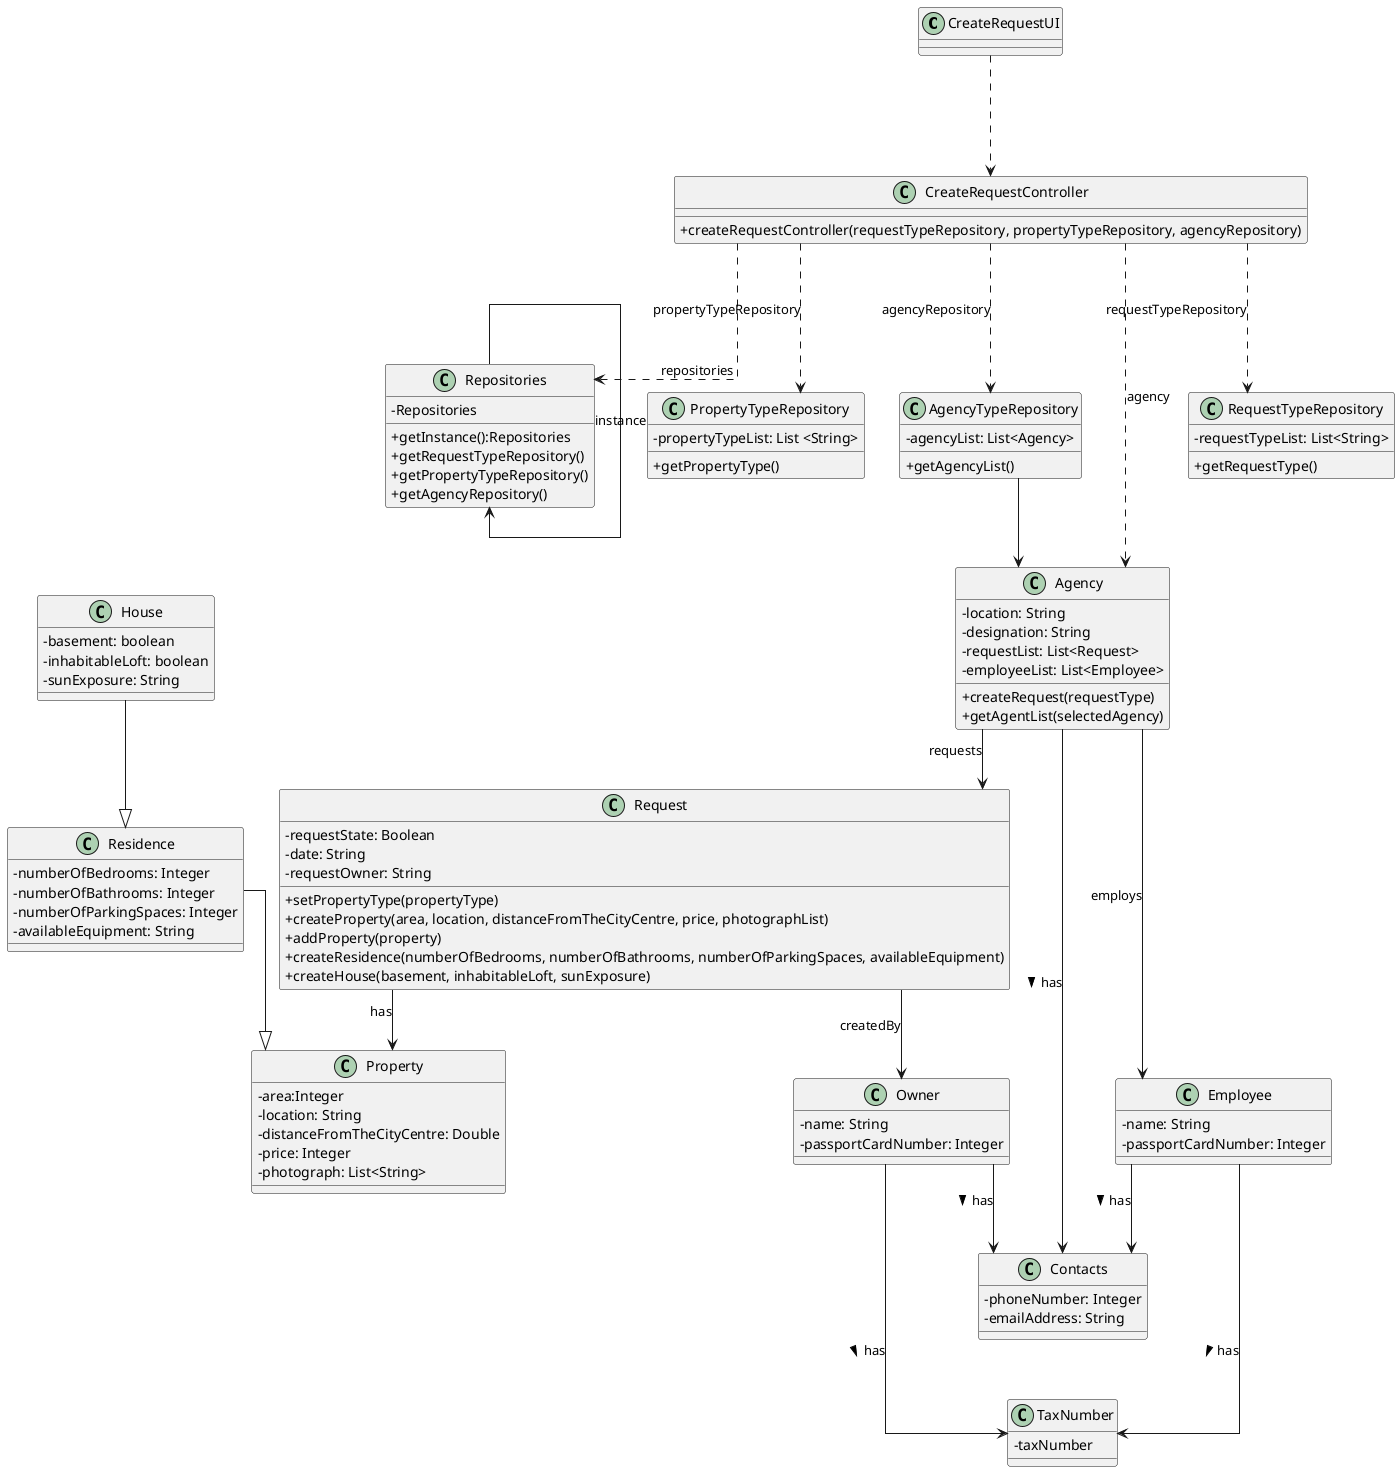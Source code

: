 @startuml
skinparam classAttributeIconSize 0
skinparam linetype ortho

class CreateRequestUI{
}

class CreateRequestController{
+ createRequestController(requestTypeRepository, propertyTypeRepository, agencyRepository)
}

class Repositories{
- Repositories
+ getInstance():Repositories
+ getRequestTypeRepository()
+ getPropertyTypeRepository()
+ getAgencyRepository()
}

class PropertyTypeRepository{
- propertyTypeList: List <String>
+ getPropertyType()
}

class AgencyTypeRepository{
- agencyList: List<Agency>
+ getAgencyList()
}

class Agency{
- location: String
- designation: String
- requestList: List<Request>
- employeeList: List<Employee>
+ createRequest(requestType)
+ getAgentList(selectedAgency)
}

class RequestTypeRepository{
- requestTypeList: List<String>
+ getRequestType()
}

class Request{
- requestState: Boolean
- date: String
- requestOwner: String
+ setPropertyType(propertyType)
+ createProperty(area, location, distanceFromTheCityCentre, price, photographList)
+ addProperty(property)
+ createResidence(numberOfBedrooms, numberOfBathrooms, numberOfParkingSpaces, availableEquipment)
+ createHouse(basement, inhabitableLoft, sunExposure)
}

class Property{
- area:Integer
- location: String
- distanceFromTheCityCentre: Double
- price: Integer
- photograph: List<String>
}

class Owner{
- name: String
- passportCardNumber: Integer
}

class Residence{
- numberOfBedrooms: Integer
- numberOfBathrooms: Integer
- numberOfParkingSpaces: Integer
- availableEquipment: String
}

class House{
- basement: boolean
- inhabitableLoft: boolean
- sunExposure: String
}

class Contacts{
- phoneNumber: Integer
- emailAddress: String
}

class Employee{
- name: String
- passportCardNumber: Integer
}

class TaxNumber{
- taxNumber
}

CreateRequestUI -.-> CreateRequestController

CreateRequestController -.-> Repositories : repositories
CreateRequestController -.-> Agency : agency
CreateRequestController -.-> RequestTypeRepository : requestTypeRepository
CreateRequestController -.-> AgencyTypeRepository : agencyRepository
CreateRequestController -.-> PropertyTypeRepository : propertyTypeRepository

Agency --> Request : requests
Agency --> Employee : employs
AgencyTypeRepository --> Agency
Request --> Property : has
Request --> Owner : createdBy

House --|> Residence

Residence --|> Property

Agency --> Contacts : has >
Employee --> Contacts : has >
Owner --> Contacts : has >

Owner ---> TaxNumber : has >
Employee --> TaxNumber : has >

Repositories -> Repositories : instance
@enduml